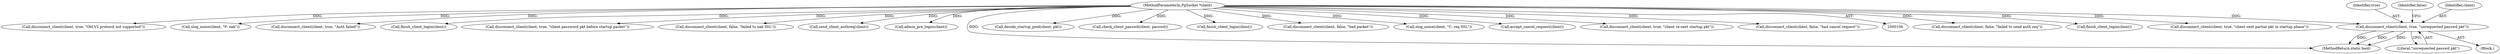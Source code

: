 digraph "0_pgbouncer_74d6e5f7de5ec736f71204b7b422af7380c19ac5@API" {
"1000266" [label="(Call,disconnect_client(client, true, \"unrequested passwd pkt\"))"];
"1000107" [label="(MethodParameterIn,PgSocket *client)"];
"1000241" [label="(Call,disconnect_client(client, false, \"failed to send auth req\"))"];
"1000230" [label="(Call,finish_client_login(client))"];
"1000124" [label="(Call,disconnect_client(client, true, \"client sent partial pkt in startup phase\"))"];
"1000179" [label="(Call,disconnect_client(client, true, \"Old V2 protocol not supported\"))"];
"1000107" [label="(MethodParameterIn,PgSocket *client)"];
"1000158" [label="(Call,slog_noise(client, \"P: nak\"))"];
"1000296" [label="(Call,disconnect_client(client, true, \"Auth failed\"))"];
"1000290" [label="(Call,finish_client_login(client))"];
"1000255" [label="(Call,disconnect_client(client, true, \"client password pkt before startup packet\"))"];
"1000268" [label="(Identifier,true)"];
"1000265" [label="(Block,)"];
"1000171" [label="(Call,disconnect_client(client, false, \"failed to nak SSL\"))"];
"1000266" [label="(Call,disconnect_client(client, true, \"unrequested passwd pkt\"))"];
"1000271" [label="(Identifier,false)"];
"1000238" [label="(Call,send_client_authreq(client))"];
"1000215" [label="(Call,admin_pre_login(client))"];
"1000356" [label="(MethodReturn,static bool)"];
"1000199" [label="(Call,decide_startup_pool(client, pkt))"];
"1000284" [label="(Call,check_client_passwd(client, passwd))"];
"1000269" [label="(Literal,\"unrequested passwd pkt\")"];
"1000136" [label="(Call,finish_client_login(client))"];
"1000267" [label="(Identifier,client)"];
"1000338" [label="(Call,disconnect_client(client, false, \"bad packet\"))"];
"1000155" [label="(Call,slog_noise(client, \"C: req SSL\"))"];
"1000328" [label="(Call,accept_cancel_request(client))"];
"1000191" [label="(Call,disconnect_client(client, true, \"client re-sent startup pkt\"))"];
"1000331" [label="(Call,disconnect_client(client, false, \"bad cancel request\"))"];
"1000266" -> "1000265"  [label="AST: "];
"1000266" -> "1000269"  [label="CFG: "];
"1000267" -> "1000266"  [label="AST: "];
"1000268" -> "1000266"  [label="AST: "];
"1000269" -> "1000266"  [label="AST: "];
"1000271" -> "1000266"  [label="CFG: "];
"1000266" -> "1000356"  [label="DDG: "];
"1000266" -> "1000356"  [label="DDG: "];
"1000266" -> "1000356"  [label="DDG: "];
"1000107" -> "1000266"  [label="DDG: "];
"1000107" -> "1000106"  [label="AST: "];
"1000107" -> "1000356"  [label="DDG: "];
"1000107" -> "1000124"  [label="DDG: "];
"1000107" -> "1000136"  [label="DDG: "];
"1000107" -> "1000155"  [label="DDG: "];
"1000107" -> "1000158"  [label="DDG: "];
"1000107" -> "1000171"  [label="DDG: "];
"1000107" -> "1000179"  [label="DDG: "];
"1000107" -> "1000191"  [label="DDG: "];
"1000107" -> "1000199"  [label="DDG: "];
"1000107" -> "1000215"  [label="DDG: "];
"1000107" -> "1000230"  [label="DDG: "];
"1000107" -> "1000238"  [label="DDG: "];
"1000107" -> "1000241"  [label="DDG: "];
"1000107" -> "1000255"  [label="DDG: "];
"1000107" -> "1000284"  [label="DDG: "];
"1000107" -> "1000290"  [label="DDG: "];
"1000107" -> "1000296"  [label="DDG: "];
"1000107" -> "1000328"  [label="DDG: "];
"1000107" -> "1000331"  [label="DDG: "];
"1000107" -> "1000338"  [label="DDG: "];
}
